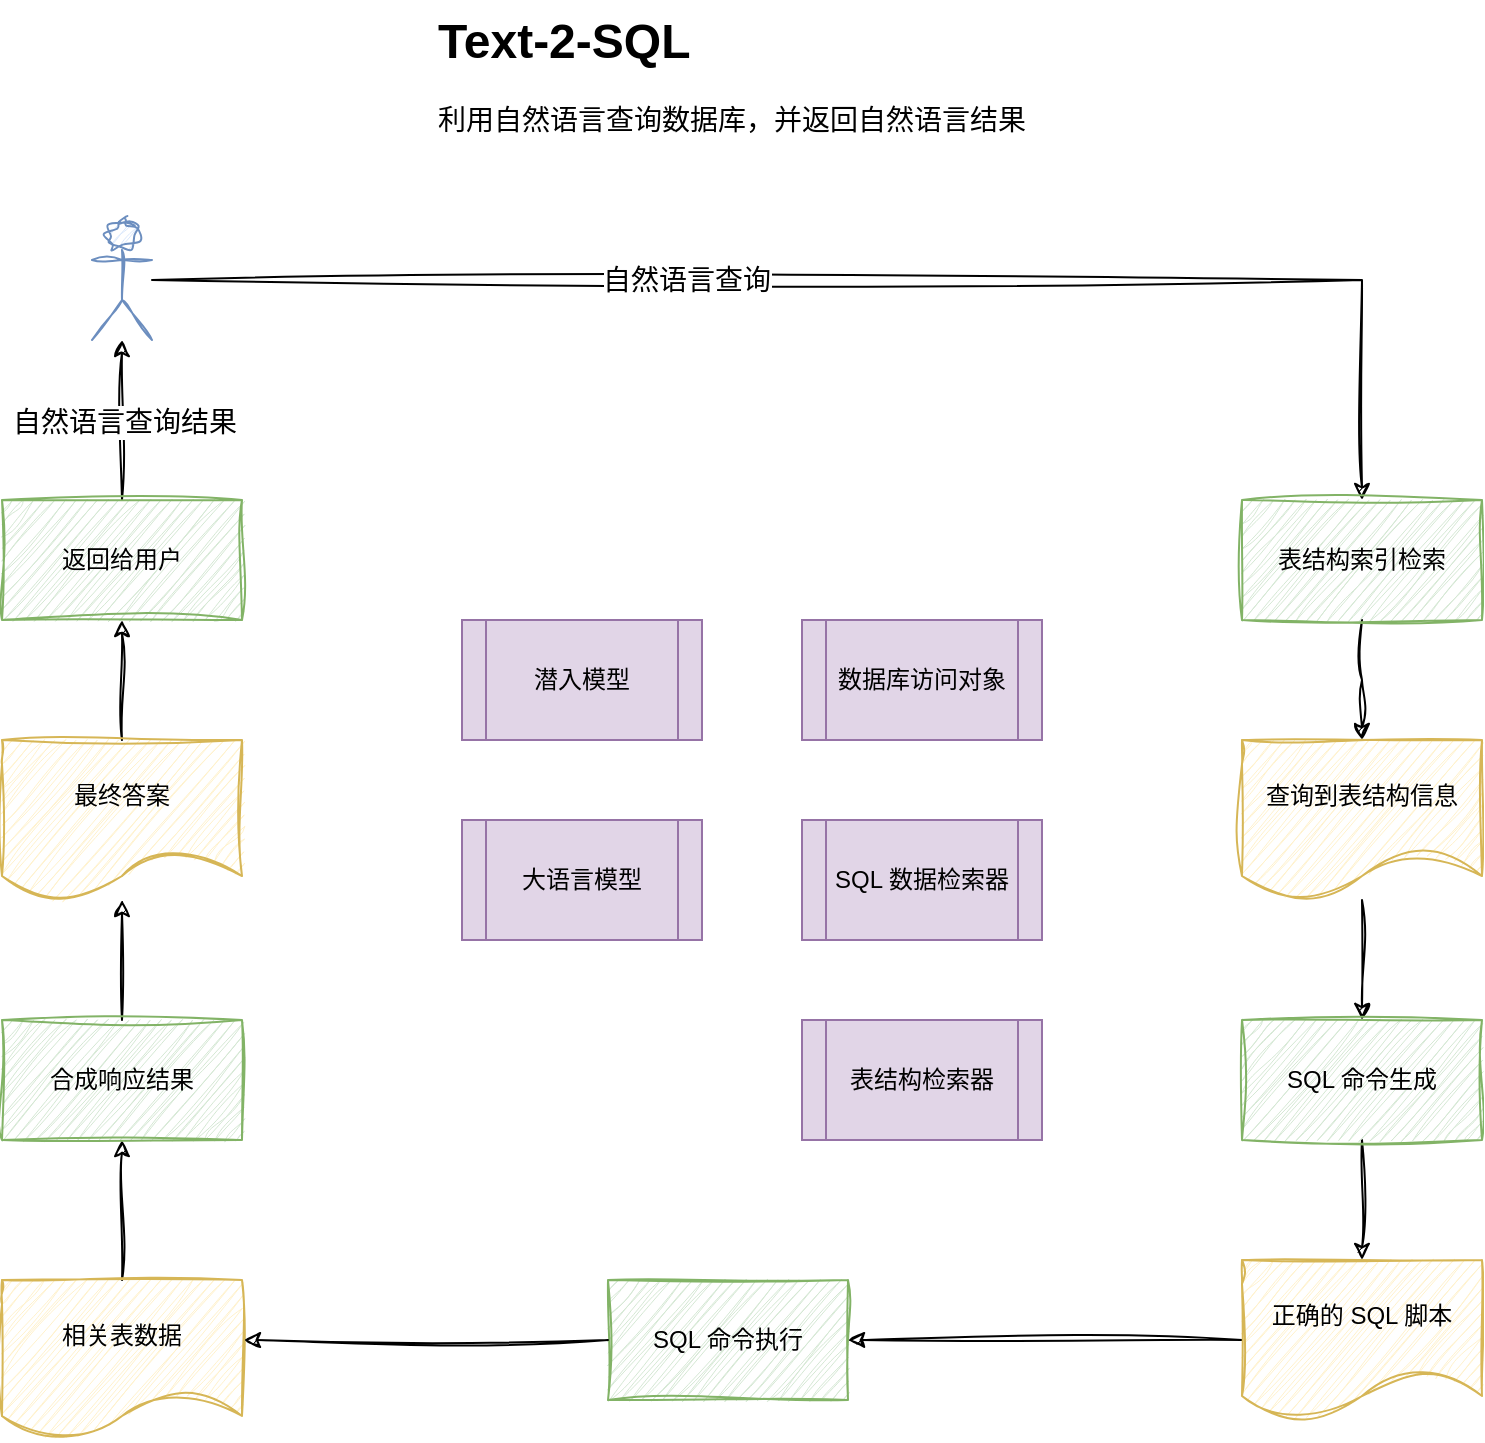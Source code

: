 <mxfile version="26.0.16">
  <diagram name="第 1 页" id="3mpfL_CKx76lKgyrDFgp">
    <mxGraphModel dx="1242" dy="760" grid="1" gridSize="10" guides="1" tooltips="1" connect="1" arrows="1" fold="1" page="1" pageScale="1" pageWidth="827" pageHeight="1169" math="0" shadow="0">
      <root>
        <mxCell id="0" />
        <mxCell id="1" parent="0" />
        <mxCell id="rILtGBhvGcy_28K1j3xL-18" style="edgeStyle=orthogonalEdgeStyle;rounded=0;orthogonalLoop=1;jettySize=auto;html=1;entryX=0.5;entryY=0;entryDx=0;entryDy=0;sketch=1;curveFitting=1;jiggle=2;" edge="1" parent="1" source="rILtGBhvGcy_28K1j3xL-1" target="rILtGBhvGcy_28K1j3xL-2">
          <mxGeometry relative="1" as="geometry" />
        </mxCell>
        <mxCell id="rILtGBhvGcy_28K1j3xL-30" value="自然语言查询" style="edgeLabel;html=1;align=center;verticalAlign=middle;resizable=0;points=[];fontSize=14;" vertex="1" connectable="0" parent="rILtGBhvGcy_28K1j3xL-18">
          <mxGeometry x="-0.253" relative="1" as="geometry">
            <mxPoint as="offset" />
          </mxGeometry>
        </mxCell>
        <mxCell id="rILtGBhvGcy_28K1j3xL-1" value="" style="shape=umlActor;verticalLabelPosition=bottom;verticalAlign=top;html=1;outlineConnect=0;sketch=1;curveFitting=1;jiggle=2;fillColor=#dae8fc;strokeColor=#6c8ebf;" vertex="1" parent="1">
          <mxGeometry x="89" y="170" width="30" height="60" as="geometry" />
        </mxCell>
        <mxCell id="rILtGBhvGcy_28K1j3xL-19" value="" style="edgeStyle=orthogonalEdgeStyle;rounded=0;orthogonalLoop=1;jettySize=auto;html=1;sketch=1;curveFitting=1;jiggle=2;" edge="1" parent="1" source="rILtGBhvGcy_28K1j3xL-2" target="rILtGBhvGcy_28K1j3xL-3">
          <mxGeometry relative="1" as="geometry">
            <Array as="points">
              <mxPoint x="724" y="400" />
              <mxPoint x="724" y="400" />
            </Array>
          </mxGeometry>
        </mxCell>
        <mxCell id="rILtGBhvGcy_28K1j3xL-2" value="表结构索引检索" style="rounded=0;whiteSpace=wrap;html=1;sketch=1;curveFitting=1;jiggle=2;fillColor=#d5e8d4;strokeColor=#82b366;" vertex="1" parent="1">
          <mxGeometry x="664" y="310" width="120" height="60" as="geometry" />
        </mxCell>
        <mxCell id="rILtGBhvGcy_28K1j3xL-20" value="" style="edgeStyle=orthogonalEdgeStyle;rounded=0;orthogonalLoop=1;jettySize=auto;html=1;sketch=1;curveFitting=1;jiggle=2;" edge="1" parent="1" source="rILtGBhvGcy_28K1j3xL-3" target="rILtGBhvGcy_28K1j3xL-4">
          <mxGeometry relative="1" as="geometry" />
        </mxCell>
        <mxCell id="rILtGBhvGcy_28K1j3xL-3" value="查询到表结构信息" style="shape=document;whiteSpace=wrap;html=1;boundedLbl=1;sketch=1;curveFitting=1;jiggle=2;fillColor=#fff2cc;strokeColor=#d6b656;" vertex="1" parent="1">
          <mxGeometry x="664" y="430" width="120" height="80" as="geometry" />
        </mxCell>
        <mxCell id="rILtGBhvGcy_28K1j3xL-21" value="" style="edgeStyle=orthogonalEdgeStyle;rounded=0;orthogonalLoop=1;jettySize=auto;html=1;sketch=1;curveFitting=1;jiggle=2;" edge="1" parent="1" source="rILtGBhvGcy_28K1j3xL-4" target="rILtGBhvGcy_28K1j3xL-5">
          <mxGeometry relative="1" as="geometry" />
        </mxCell>
        <mxCell id="rILtGBhvGcy_28K1j3xL-4" value="SQL 命令生成" style="rounded=0;whiteSpace=wrap;html=1;sketch=1;curveFitting=1;jiggle=2;fillColor=#d5e8d4;strokeColor=#82b366;" vertex="1" parent="1">
          <mxGeometry x="664" y="570" width="120" height="60" as="geometry" />
        </mxCell>
        <mxCell id="rILtGBhvGcy_28K1j3xL-22" style="edgeStyle=orthogonalEdgeStyle;rounded=0;orthogonalLoop=1;jettySize=auto;html=1;sketch=1;curveFitting=1;jiggle=2;" edge="1" parent="1" source="rILtGBhvGcy_28K1j3xL-5" target="rILtGBhvGcy_28K1j3xL-6">
          <mxGeometry relative="1" as="geometry" />
        </mxCell>
        <mxCell id="rILtGBhvGcy_28K1j3xL-5" value="正确的 SQL 脚本" style="shape=document;whiteSpace=wrap;html=1;boundedLbl=1;sketch=1;curveFitting=1;jiggle=2;fillColor=#fff2cc;strokeColor=#d6b656;" vertex="1" parent="1">
          <mxGeometry x="664" y="690" width="120" height="80" as="geometry" />
        </mxCell>
        <mxCell id="rILtGBhvGcy_28K1j3xL-6" value="SQL 命令执行" style="rounded=0;whiteSpace=wrap;html=1;sketch=1;curveFitting=1;jiggle=2;fillColor=#d5e8d4;strokeColor=#82b366;" vertex="1" parent="1">
          <mxGeometry x="347" y="700" width="120" height="60" as="geometry" />
        </mxCell>
        <mxCell id="rILtGBhvGcy_28K1j3xL-24" style="edgeStyle=orthogonalEdgeStyle;rounded=0;orthogonalLoop=1;jettySize=auto;html=1;exitX=0.5;exitY=0;exitDx=0;exitDy=0;sketch=1;curveFitting=1;jiggle=2;" edge="1" parent="1" source="rILtGBhvGcy_28K1j3xL-7" target="rILtGBhvGcy_28K1j3xL-8">
          <mxGeometry relative="1" as="geometry" />
        </mxCell>
        <mxCell id="rILtGBhvGcy_28K1j3xL-7" value="相关表数据" style="shape=document;whiteSpace=wrap;html=1;boundedLbl=1;sketch=1;curveFitting=1;jiggle=2;fillColor=#fff2cc;strokeColor=#d6b656;" vertex="1" parent="1">
          <mxGeometry x="44" y="700" width="120" height="80" as="geometry" />
        </mxCell>
        <mxCell id="rILtGBhvGcy_28K1j3xL-25" value="" style="edgeStyle=orthogonalEdgeStyle;rounded=0;orthogonalLoop=1;jettySize=auto;html=1;sketch=1;curveFitting=1;jiggle=2;" edge="1" parent="1" source="rILtGBhvGcy_28K1j3xL-8" target="rILtGBhvGcy_28K1j3xL-9">
          <mxGeometry relative="1" as="geometry" />
        </mxCell>
        <mxCell id="rILtGBhvGcy_28K1j3xL-8" value="合成响应结果" style="rounded=0;whiteSpace=wrap;html=1;sketch=1;curveFitting=1;jiggle=2;fillColor=#d5e8d4;strokeColor=#82b366;" vertex="1" parent="1">
          <mxGeometry x="44" y="570" width="120" height="60" as="geometry" />
        </mxCell>
        <mxCell id="rILtGBhvGcy_28K1j3xL-26" value="" style="edgeStyle=orthogonalEdgeStyle;rounded=0;orthogonalLoop=1;jettySize=auto;html=1;sketch=1;curveFitting=1;jiggle=2;" edge="1" parent="1" source="rILtGBhvGcy_28K1j3xL-9" target="rILtGBhvGcy_28K1j3xL-11">
          <mxGeometry relative="1" as="geometry" />
        </mxCell>
        <mxCell id="rILtGBhvGcy_28K1j3xL-9" value="最终答案" style="shape=document;whiteSpace=wrap;html=1;boundedLbl=1;sketch=1;curveFitting=1;jiggle=2;fillColor=#fff2cc;strokeColor=#d6b656;" vertex="1" parent="1">
          <mxGeometry x="44" y="430" width="120" height="80" as="geometry" />
        </mxCell>
        <mxCell id="rILtGBhvGcy_28K1j3xL-29" value="" style="edgeStyle=orthogonalEdgeStyle;rounded=0;orthogonalLoop=1;jettySize=auto;html=1;sketch=1;curveFitting=1;jiggle=2;" edge="1" parent="1" source="rILtGBhvGcy_28K1j3xL-11" target="rILtGBhvGcy_28K1j3xL-1">
          <mxGeometry relative="1" as="geometry" />
        </mxCell>
        <mxCell id="rILtGBhvGcy_28K1j3xL-31" value="自然语言查询结果" style="edgeLabel;html=1;align=center;verticalAlign=middle;resizable=0;points=[];fontSize=14;" vertex="1" connectable="0" parent="rILtGBhvGcy_28K1j3xL-29">
          <mxGeometry x="-0.025" y="-1" relative="1" as="geometry">
            <mxPoint as="offset" />
          </mxGeometry>
        </mxCell>
        <mxCell id="rILtGBhvGcy_28K1j3xL-11" value="返回给用户" style="rounded=0;whiteSpace=wrap;html=1;sketch=1;curveFitting=1;jiggle=2;fillColor=#d5e8d4;strokeColor=#82b366;" vertex="1" parent="1">
          <mxGeometry x="44" y="310" width="120" height="60" as="geometry" />
        </mxCell>
        <mxCell id="rILtGBhvGcy_28K1j3xL-12" value="潜入模型" style="shape=process;whiteSpace=wrap;html=1;backgroundOutline=1;fillColor=#e1d5e7;strokeColor=#9673a6;" vertex="1" parent="1">
          <mxGeometry x="274" y="370" width="120" height="60" as="geometry" />
        </mxCell>
        <mxCell id="rILtGBhvGcy_28K1j3xL-13" value="大语言模型" style="shape=process;whiteSpace=wrap;html=1;backgroundOutline=1;fillColor=#e1d5e7;strokeColor=#9673a6;" vertex="1" parent="1">
          <mxGeometry x="274" y="470" width="120" height="60" as="geometry" />
        </mxCell>
        <mxCell id="rILtGBhvGcy_28K1j3xL-14" value="数据库访问对象" style="shape=process;whiteSpace=wrap;html=1;backgroundOutline=1;fillColor=#e1d5e7;strokeColor=#9673a6;" vertex="1" parent="1">
          <mxGeometry x="444" y="370" width="120" height="60" as="geometry" />
        </mxCell>
        <mxCell id="rILtGBhvGcy_28K1j3xL-15" value="SQL 数据检索器" style="shape=process;whiteSpace=wrap;html=1;backgroundOutline=1;fillColor=#e1d5e7;strokeColor=#9673a6;" vertex="1" parent="1">
          <mxGeometry x="444" y="470" width="120" height="60" as="geometry" />
        </mxCell>
        <mxCell id="rILtGBhvGcy_28K1j3xL-16" value="表结构检索器" style="shape=process;whiteSpace=wrap;html=1;backgroundOutline=1;fillColor=#e1d5e7;strokeColor=#9673a6;" vertex="1" parent="1">
          <mxGeometry x="444" y="570" width="120" height="60" as="geometry" />
        </mxCell>
        <mxCell id="rILtGBhvGcy_28K1j3xL-23" style="edgeStyle=orthogonalEdgeStyle;rounded=0;orthogonalLoop=1;jettySize=auto;html=1;entryX=1.008;entryY=0.375;entryDx=0;entryDy=0;entryPerimeter=0;sketch=1;curveFitting=1;jiggle=2;" edge="1" parent="1" source="rILtGBhvGcy_28K1j3xL-6" target="rILtGBhvGcy_28K1j3xL-7">
          <mxGeometry relative="1" as="geometry" />
        </mxCell>
        <mxCell id="rILtGBhvGcy_28K1j3xL-32" value="&lt;h1 style=&quot;margin-top: 0px;&quot;&gt;Text-2-SQL&lt;/h1&gt;&lt;p&gt;&lt;font style=&quot;font-size: 14px;&quot;&gt;利用自然语言查询数据库，并返回自然语言结果&lt;/font&gt;&lt;/p&gt;" style="text;html=1;whiteSpace=wrap;overflow=hidden;rounded=0;" vertex="1" parent="1">
          <mxGeometry x="260" y="60" width="316" height="80" as="geometry" />
        </mxCell>
      </root>
    </mxGraphModel>
  </diagram>
</mxfile>
